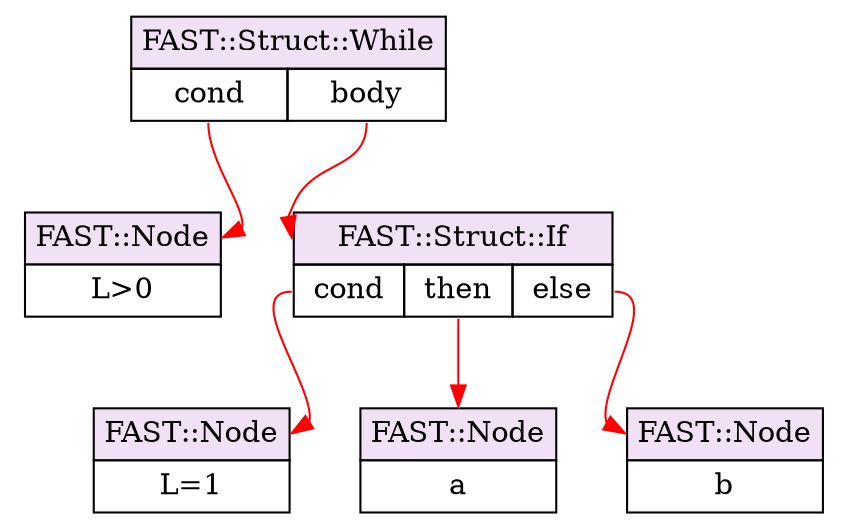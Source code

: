 digraph structs {
    node [shape=record, fillcolor="#f1e1f4", style="filled"];
    edge [color=red];

    struct3 [label="{ <title> FAST::Struct::While | { <c0> | <c1> } } "];
    struct3 [shape=plaintext, style="", label = <
<table BORDER="0" CELLBORDER="1" CELLSPACING="0" CELLPADDING="4">
  <tr><td port="title" bgcolor="#f1e1f4" colspan="2">FAST::Struct::While</td></tr>
  <tr bgcolor="white"><td port="child0" > cond </td><td port="child1" > body </td></tr>
</table>>];

    struct4 [shape=plaintext, style="", label = <
<table BORDER="0" CELLBORDER="1" CELLSPACING="0" CELLPADDING="4">
  <tr><td port="title" bgcolor="#f1e1f4">FAST::Node</td></tr>
  <tr><td port="content" bgcolor="white">L&gt;0</td></tr>
</table>>];

    struct5 [shape=plaintext, style="", label = <
<table BORDER="0" CELLBORDER="1" CELLSPACING="0" CELLPADDING="4">
  <tr><td port="title" bgcolor="#f1e1f4" colspan="3">FAST::Struct::If</td></tr>
  <tr bgcolor="white"><td port="child0" > cond </td><td port="child1" > then </td><td port="child2" > else </td></tr>
</table>>];

    struct6 [shape=plaintext, style="", label = <
<table BORDER="0" CELLBORDER="1" CELLSPACING="0" CELLPADDING="4">
  <tr><td port="title" bgcolor="#f1e1f4">FAST::Node</td></tr>
  <tr><td port="content" bgcolor="white">L=1</td></tr>
</table>>];

    struct7 [shape=plaintext, style="", label = <
<table BORDER="0" CELLBORDER="1" CELLSPACING="0" CELLPADDING="4">
  <tr><td port="title" bgcolor="#f1e1f4">FAST::Node</td></tr>
  <tr><td port="content" bgcolor="white">a</td></tr>
</table>>];

    struct8 [shape=plaintext, style="", label = <
<table BORDER="0" CELLBORDER="1" CELLSPACING="0" CELLPADDING="4">
  <tr><td port="title" bgcolor="#f1e1f4">FAST::Node</td></tr>
  <tr><td port="content" bgcolor="white">b</td></tr>
</table>>];

    struct3:child0 -> struct4:title
    struct3:child1 -> struct5:title

    struct5:child0 -> struct6:title
    struct5:child1 -> struct7:title
    struct5:child2 -> struct8:title
}
